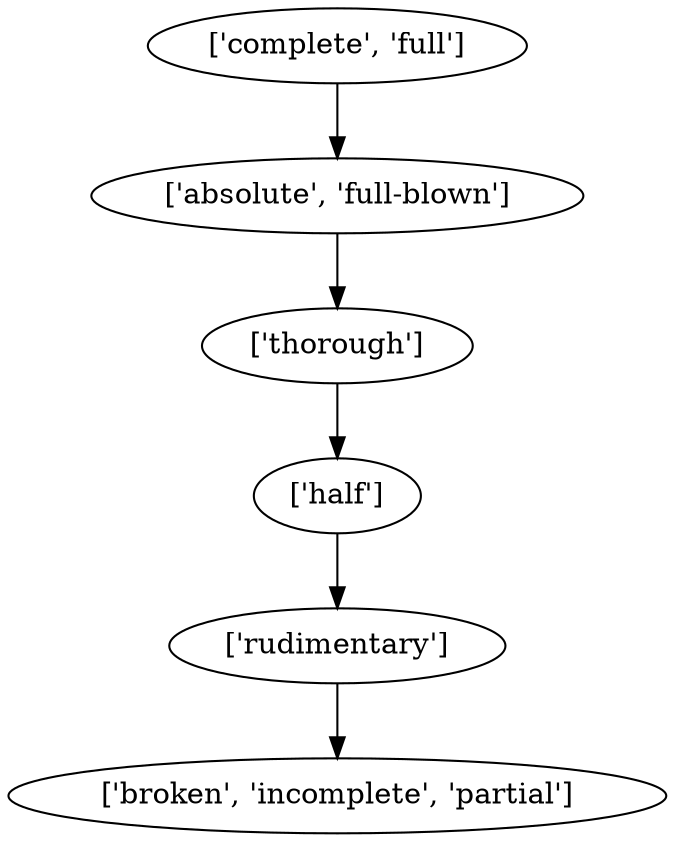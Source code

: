 strict digraph  {
	"['thorough']" -> "['half']";
	"['half']" -> "['rudimentary']";
	"['complete', 'full']" -> "['absolute', 'full-blown']";
	"['absolute', 'full-blown']" -> "['thorough']";
	"['rudimentary']" -> "['broken', 'incomplete', 'partial']";
}
